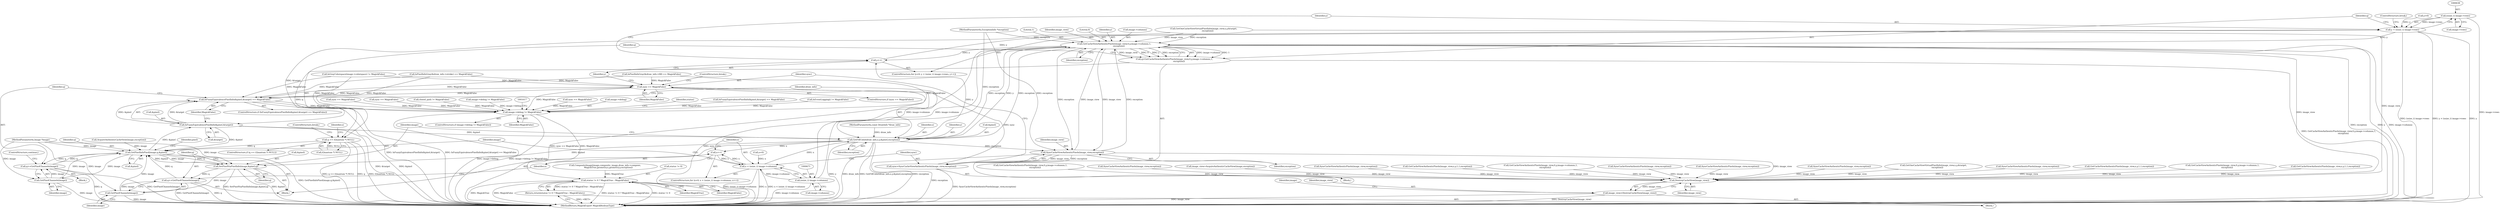digraph "0_ImageMagick_726812fa2fa7ce16bcf58f6e115f65427a1c0950_2@pointer" {
"1000637" [label="(Call,(ssize_t) image->rows)"];
"1000635" [label="(Call,y < (ssize_t) image->rows)"];
"1000648" [label="(Call,GetCacheViewAuthenticPixels(image_view,0,y,image->columns,1,\n              exception))"];
"1000642" [label="(Call,y++)"];
"1000646" [label="(Call,q=GetCacheViewAuthenticPixels(image_view,0,y,image->columns,1,\n              exception))"];
"1000658" [label="(Call,q == (Quantum *) NULL)"];
"1000678" [label="(Call,GetPixelInfoPixel(image,q,&pixel))"];
"1000685" [label="(Call,IsFuzzyEquivalencePixelInfo(&pixel,&target))"];
"1000684" [label="(Call,IsFuzzyEquivalencePixelInfo(&pixel,&target) == MagickFalse)"];
"1000719" [label="(Call,sync == MagickFalse)"];
"1001611" [label="(Call,image->debug != MagickFalse)"];
"1001623" [label="(Call,status != 0 ? MagickTrue : MagickFalse)"];
"1001622" [label="(Return,return(status != 0 ? MagickTrue : MagickFalse);)"];
"1000697" [label="(Call,GetFillColor(draw_info,x,y,&pixel,exception))"];
"1000675" [label="(Call,x++)"];
"1000668" [label="(Call,x < (ssize_t) image->columns)"];
"1000704" [label="(Call,SetPixelViaPixelInfo(image,&pixel,q))"];
"1000709" [label="(Call,q+=GetPixelChannels(image))"];
"1000711" [label="(Call,GetPixelChannels(image))"];
"1000715" [label="(Call,SyncCacheViewAuthenticPixels(image_view,exception))"];
"1000713" [label="(Call,sync=SyncCacheViewAuthenticPixels(image_view,exception))"];
"1001608" [label="(Call,DestroyCacheView(image_view))"];
"1001606" [label="(Call,image_view=DestroyCacheView(image_view))"];
"1000692" [label="(Call,q+=GetPixelChannels(image))"];
"1000694" [label="(Call,GetPixelChannels(image))"];
"1000670" [label="(Call,(ssize_t) image->columns)"];
"1000714" [label="(Identifier,sync)"];
"1000393" [label="(Call,SyncCacheViewAuthenticPixels(image_view,exception))"];
"1000685" [label="(Call,IsFuzzyEquivalencePixelInfo(&pixel,&target))"];
"1000693" [label="(Identifier,q)"];
"1000397" [label="(Call,sync == MagickFalse)"];
"1000632" [label="(Call,y=0)"];
"1000172" [label="(Call,IsPixelInfoGray(&draw_info->fill) == MagickFalse)"];
"1000686" [label="(Call,&pixel)"];
"1000664" [label="(ControlStructure,for (x=0; x < (ssize_t) image->columns; x++))"];
"1000642" [label="(Call,y++)"];
"1001629" [label="(MethodReturn,MagickExport MagickBooleanType)"];
"1001615" [label="(Identifier,MagickFalse)"];
"1000870" [label="(Call,SyncCacheViewAuthenticPixels(image_view,exception))"];
"1000695" [label="(Identifier,image)"];
"1000296" [label="(Call,GetOneCacheViewVirtualPixelInfo(image_view,x,y,&target,\n            exception))"];
"1000696" [label="(ControlStructure,continue;)"];
"1000660" [label="(Call,(Quantum *) NULL)"];
"1000677" [label="(Block,)"];
"1000658" [label="(Call,q == (Quantum *) NULL)"];
"1001611" [label="(Call,image->debug != MagickFalse)"];
"1000221" [label="(Call,AcquireAuthenticCacheView(image,exception))"];
"1000652" [label="(Call,image->columns)"];
"1000105" [label="(MethodParameterIn,const DrawInfo *draw_info)"];
"1000646" [label="(Call,q=GetCacheViewAuthenticPixels(image_view,0,y,image->columns,1,\n              exception))"];
"1000699" [label="(Identifier,x)"];
"1000688" [label="(Call,&target)"];
"1000670" [label="(Call,(ssize_t) image->columns)"];
"1000716" [label="(Identifier,image_view)"];
"1000678" [label="(Call,GetPixelInfoPixel(image,q,&pixel))"];
"1000561" [label="(Call,sync == MagickFalse)"];
"1000665" [label="(Call,x=0)"];
"1000285" [label="(Call,SyncCacheViewAuthenticPixels(image_view,exception))"];
"1001627" [label="(Identifier,MagickTrue)"];
"1001624" [label="(Call,status != 0)"];
"1000255" [label="(Call,GetCacheViewAuthenticPixels(image_view,x,y,1,1,exception))"];
"1000684" [label="(Call,IsFuzzyEquivalencePixelInfo(&pixel,&target) == MagickFalse)"];
"1000507" [label="(Call,GetCacheViewAuthenticPixels(image_view,0,y,image->columns,1,\n              exception))"];
"1001612" [label="(Call,image->debug)"];
"1000659" [label="(Identifier,q)"];
"1000635" [label="(Call,y < (ssize_t) image->rows)"];
"1000690" [label="(Identifier,MagickFalse)"];
"1001608" [label="(Call,DestroyCacheView(image_view))"];
"1001225" [label="(Call,GetCacheViewAuthenticPixels(image_view,x,y,1,1,exception))"];
"1000698" [label="(Identifier,draw_info)"];
"1000669" [label="(Identifier,x)"];
"1000822" [label="(Call,GetCacheViewAuthenticPixels(image_view,0,y,image->columns,1,\n              exception))"];
"1001264" [label="(Call,SyncCacheViewAuthenticPixels(image_view,exception))"];
"1000687" [label="(Identifier,pixel)"];
"1000657" [label="(ControlStructure,if (q == (Quantum *) NULL))"];
"1000666" [label="(Identifier,x)"];
"1000722" [label="(ControlStructure,break;)"];
"1000713" [label="(Call,sync=SyncCacheViewAuthenticPixels(image_view,exception))"];
"1000219" [label="(Call,image_view=AcquireAuthenticCacheView(image,exception))"];
"1000676" [label="(Identifier,x)"];
"1000683" [label="(ControlStructure,if (IsFuzzyEquivalencePixelInfo(&pixel,&target) == MagickFalse))"];
"1000108" [label="(Block,)"];
"1000655" [label="(Literal,1)"];
"1000680" [label="(Identifier,q)"];
"1001625" [label="(Identifier,status)"];
"1000360" [label="(Call,IsFuzzyEquivalencePixelInfo(&pixel,&target) == MagickFalse)"];
"1000656" [label="(Identifier,exception)"];
"1000681" [label="(Call,&pixel)"];
"1000557" [label="(Call,SyncCacheViewAuthenticPixels(image_view,exception))"];
"1000663" [label="(ControlStructure,break;)"];
"1000636" [label="(Identifier,y)"];
"1000694" [label="(Call,GetPixelChannels(image))"];
"1000649" [label="(Identifier,image_view)"];
"1001622" [label="(Return,return(status != 0 ? MagickTrue : MagickFalse);)"];
"1001339" [label="(Call,IsEventLogging() != MagickFalse)"];
"1000715" [label="(Call,SyncCacheViewAuthenticPixels(image_view,exception))"];
"1000647" [label="(Identifier,q)"];
"1000700" [label="(Identifier,y)"];
"1000703" [label="(Identifier,exception)"];
"1000631" [label="(ControlStructure,for (y=0; y < (ssize_t) image->rows; y++))"];
"1000648" [label="(Call,GetCacheViewAuthenticPixels(image_view,0,y,image->columns,1,\n              exception))"];
"1000719" [label="(Call,sync == MagickFalse)"];
"1000692" [label="(Call,q+=GetPixelChannels(image))"];
"1000637" [label="(Call,(ssize_t) image->rows)"];
"1000668" [label="(Call,x < (ssize_t) image->columns)"];
"1001606" [label="(Call,image_view=DestroyCacheView(image_view))"];
"1000723" [label="(ControlStructure,break;)"];
"1000639" [label="(Call,image->rows)"];
"1001607" [label="(Identifier,image_view)"];
"1000651" [label="(Identifier,y)"];
"1000709" [label="(Call,q+=GetPixelChannels(image))"];
"1000717" [label="(Identifier,exception)"];
"1000701" [label="(Call,&pixel)"];
"1000675" [label="(Call,x++)"];
"1000107" [label="(MethodParameterIn,ExceptionInfo *exception)"];
"1000710" [label="(Identifier,q)"];
"1000697" [label="(Call,GetFillColor(draw_info,x,y,&pixel,exception))"];
"1000721" [label="(Identifier,MagickFalse)"];
"1000581" [label="(Call,GetCacheViewAuthenticPixels(image_view,x,y,1,1,exception))"];
"1001174" [label="(Call,CompositeImage(image,composite_image,draw_info->compose,\n          MagickTrue,geometry.x,geometry.y,exception))"];
"1000324" [label="(Call,GetCacheViewAuthenticPixels(image_view,0,y,image->columns,1,\n              exception))"];
"1000104" [label="(MethodParameterIn,Image *image)"];
"1001628" [label="(Identifier,MagickFalse)"];
"1000718" [label="(ControlStructure,if (sync == MagickFalse))"];
"1000712" [label="(Identifier,image)"];
"1000679" [label="(Identifier,image)"];
"1000720" [label="(Identifier,sync)"];
"1000644" [label="(Block,)"];
"1000179" [label="(Call,IsPixelInfoGray(&draw_info->stroke) == MagickFalse)"];
"1000691" [label="(Block,)"];
"1000706" [label="(Call,&pixel)"];
"1000708" [label="(Identifier,q)"];
"1001613" [label="(Identifier,image)"];
"1000650" [label="(Literal,0)"];
"1000711" [label="(Call,GetPixelChannels(image))"];
"1001610" [label="(ControlStructure,if (image->debug != MagickFalse))"];
"1001609" [label="(Identifier,image_view)"];
"1000672" [label="(Call,image->columns)"];
"1000874" [label="(Call,sync == MagickFalse)"];
"1000624" [label="(Call,GetOneCacheViewVirtualPixelInfo(image_view,x,y,&target,\n            exception))"];
"1000643" [label="(Identifier,y)"];
"1000165" [label="(Call,IsGrayColorspace(image->colorspace) != MagickFalse)"];
"1000705" [label="(Identifier,image)"];
"1001623" [label="(Call,status != 0 ? MagickTrue : MagickFalse)"];
"1000613" [label="(Call,SyncCacheViewAuthenticPixels(image_view,exception))"];
"1000704" [label="(Call,SetPixelViaPixelInfo(image,&pixel,q))"];
"1001534" [label="(Call,closed_path != MagickFalse)"];
"1000115" [label="(Call,image->debug != MagickFalse)"];
"1000637" -> "1000635"  [label="AST: "];
"1000637" -> "1000639"  [label="CFG: "];
"1000638" -> "1000637"  [label="AST: "];
"1000639" -> "1000637"  [label="AST: "];
"1000635" -> "1000637"  [label="CFG: "];
"1000637" -> "1001629"  [label="DDG: image->rows"];
"1000637" -> "1000635"  [label="DDG: image->rows"];
"1000635" -> "1000631"  [label="AST: "];
"1000636" -> "1000635"  [label="AST: "];
"1000647" -> "1000635"  [label="CFG: "];
"1000723" -> "1000635"  [label="CFG: "];
"1000635" -> "1001629"  [label="DDG: (ssize_t) image->rows"];
"1000635" -> "1001629"  [label="DDG: y < (ssize_t) image->rows"];
"1000635" -> "1001629"  [label="DDG: y"];
"1000642" -> "1000635"  [label="DDG: y"];
"1000632" -> "1000635"  [label="DDG: y"];
"1000635" -> "1000648"  [label="DDG: y"];
"1000648" -> "1000646"  [label="AST: "];
"1000648" -> "1000656"  [label="CFG: "];
"1000649" -> "1000648"  [label="AST: "];
"1000650" -> "1000648"  [label="AST: "];
"1000651" -> "1000648"  [label="AST: "];
"1000652" -> "1000648"  [label="AST: "];
"1000655" -> "1000648"  [label="AST: "];
"1000656" -> "1000648"  [label="AST: "];
"1000646" -> "1000648"  [label="CFG: "];
"1000648" -> "1001629"  [label="DDG: exception"];
"1000648" -> "1001629"  [label="DDG: y"];
"1000648" -> "1001629"  [label="DDG: image->columns"];
"1000648" -> "1000642"  [label="DDG: y"];
"1000648" -> "1000646"  [label="DDG: image->columns"];
"1000648" -> "1000646"  [label="DDG: 1"];
"1000648" -> "1000646"  [label="DDG: image_view"];
"1000648" -> "1000646"  [label="DDG: 0"];
"1000648" -> "1000646"  [label="DDG: y"];
"1000648" -> "1000646"  [label="DDG: exception"];
"1000715" -> "1000648"  [label="DDG: image_view"];
"1000715" -> "1000648"  [label="DDG: exception"];
"1000624" -> "1000648"  [label="DDG: image_view"];
"1000624" -> "1000648"  [label="DDG: exception"];
"1000670" -> "1000648"  [label="DDG: image->columns"];
"1000697" -> "1000648"  [label="DDG: exception"];
"1000107" -> "1000648"  [label="DDG: exception"];
"1000648" -> "1000670"  [label="DDG: image->columns"];
"1000648" -> "1000697"  [label="DDG: y"];
"1000648" -> "1000697"  [label="DDG: exception"];
"1000648" -> "1000715"  [label="DDG: image_view"];
"1000648" -> "1000715"  [label="DDG: exception"];
"1000648" -> "1001608"  [label="DDG: image_view"];
"1000642" -> "1000631"  [label="AST: "];
"1000642" -> "1000643"  [label="CFG: "];
"1000643" -> "1000642"  [label="AST: "];
"1000636" -> "1000642"  [label="CFG: "];
"1000697" -> "1000642"  [label="DDG: y"];
"1000646" -> "1000644"  [label="AST: "];
"1000647" -> "1000646"  [label="AST: "];
"1000659" -> "1000646"  [label="CFG: "];
"1000646" -> "1001629"  [label="DDG: GetCacheViewAuthenticPixels(image_view,0,y,image->columns,1,\n              exception)"];
"1000646" -> "1000658"  [label="DDG: q"];
"1000658" -> "1000657"  [label="AST: "];
"1000658" -> "1000660"  [label="CFG: "];
"1000659" -> "1000658"  [label="AST: "];
"1000660" -> "1000658"  [label="AST: "];
"1000663" -> "1000658"  [label="CFG: "];
"1000666" -> "1000658"  [label="CFG: "];
"1000658" -> "1001629"  [label="DDG: (Quantum *) NULL"];
"1000658" -> "1001629"  [label="DDG: q == (Quantum *) NULL"];
"1000658" -> "1001629"  [label="DDG: q"];
"1000660" -> "1000658"  [label="DDG: NULL"];
"1000658" -> "1000678"  [label="DDG: q"];
"1000678" -> "1000677"  [label="AST: "];
"1000678" -> "1000681"  [label="CFG: "];
"1000679" -> "1000678"  [label="AST: "];
"1000680" -> "1000678"  [label="AST: "];
"1000681" -> "1000678"  [label="AST: "];
"1000687" -> "1000678"  [label="CFG: "];
"1000678" -> "1001629"  [label="DDG: GetPixelInfoPixel(image,q,&pixel)"];
"1000694" -> "1000678"  [label="DDG: image"];
"1000711" -> "1000678"  [label="DDG: image"];
"1000221" -> "1000678"  [label="DDG: image"];
"1000104" -> "1000678"  [label="DDG: image"];
"1000692" -> "1000678"  [label="DDG: q"];
"1000709" -> "1000678"  [label="DDG: q"];
"1000704" -> "1000678"  [label="DDG: &pixel"];
"1000685" -> "1000678"  [label="DDG: &pixel"];
"1000678" -> "1000685"  [label="DDG: &pixel"];
"1000678" -> "1000692"  [label="DDG: q"];
"1000678" -> "1000694"  [label="DDG: image"];
"1000678" -> "1000704"  [label="DDG: image"];
"1000678" -> "1000704"  [label="DDG: q"];
"1000685" -> "1000684"  [label="AST: "];
"1000685" -> "1000688"  [label="CFG: "];
"1000686" -> "1000685"  [label="AST: "];
"1000688" -> "1000685"  [label="AST: "];
"1000690" -> "1000685"  [label="CFG: "];
"1000685" -> "1001629"  [label="DDG: &pixel"];
"1000685" -> "1001629"  [label="DDG: &target"];
"1000685" -> "1000684"  [label="DDG: &pixel"];
"1000685" -> "1000684"  [label="DDG: &target"];
"1000624" -> "1000685"  [label="DDG: &target"];
"1000685" -> "1000697"  [label="DDG: &pixel"];
"1000684" -> "1000683"  [label="AST: "];
"1000684" -> "1000690"  [label="CFG: "];
"1000690" -> "1000684"  [label="AST: "];
"1000693" -> "1000684"  [label="CFG: "];
"1000698" -> "1000684"  [label="CFG: "];
"1000684" -> "1001629"  [label="DDG: IsFuzzyEquivalencePixelInfo(&pixel,&target) == MagickFalse"];
"1000684" -> "1001629"  [label="DDG: IsFuzzyEquivalencePixelInfo(&pixel,&target)"];
"1000172" -> "1000684"  [label="DDG: MagickFalse"];
"1000179" -> "1000684"  [label="DDG: MagickFalse"];
"1000719" -> "1000684"  [label="DDG: MagickFalse"];
"1000165" -> "1000684"  [label="DDG: MagickFalse"];
"1000684" -> "1000719"  [label="DDG: MagickFalse"];
"1000684" -> "1001611"  [label="DDG: MagickFalse"];
"1000719" -> "1000718"  [label="AST: "];
"1000719" -> "1000721"  [label="CFG: "];
"1000720" -> "1000719"  [label="AST: "];
"1000721" -> "1000719"  [label="AST: "];
"1000722" -> "1000719"  [label="CFG: "];
"1000643" -> "1000719"  [label="CFG: "];
"1000719" -> "1001629"  [label="DDG: sync"];
"1000719" -> "1001629"  [label="DDG: sync == MagickFalse"];
"1000713" -> "1000719"  [label="DDG: sync"];
"1000172" -> "1000719"  [label="DDG: MagickFalse"];
"1000179" -> "1000719"  [label="DDG: MagickFalse"];
"1000165" -> "1000719"  [label="DDG: MagickFalse"];
"1000719" -> "1001611"  [label="DDG: MagickFalse"];
"1001611" -> "1001610"  [label="AST: "];
"1001611" -> "1001615"  [label="CFG: "];
"1001612" -> "1001611"  [label="AST: "];
"1001615" -> "1001611"  [label="AST: "];
"1001617" -> "1001611"  [label="CFG: "];
"1001625" -> "1001611"  [label="CFG: "];
"1001611" -> "1001629"  [label="DDG: image->debug"];
"1001611" -> "1001629"  [label="DDG: image->debug != MagickFalse"];
"1000115" -> "1001611"  [label="DDG: image->debug"];
"1000172" -> "1001611"  [label="DDG: MagickFalse"];
"1000561" -> "1001611"  [label="DDG: MagickFalse"];
"1000179" -> "1001611"  [label="DDG: MagickFalse"];
"1001339" -> "1001611"  [label="DDG: MagickFalse"];
"1001534" -> "1001611"  [label="DDG: MagickFalse"];
"1000360" -> "1001611"  [label="DDG: MagickFalse"];
"1000874" -> "1001611"  [label="DDG: MagickFalse"];
"1000165" -> "1001611"  [label="DDG: MagickFalse"];
"1000397" -> "1001611"  [label="DDG: MagickFalse"];
"1001611" -> "1001623"  [label="DDG: MagickFalse"];
"1001623" -> "1001622"  [label="AST: "];
"1001623" -> "1001627"  [label="CFG: "];
"1001623" -> "1001628"  [label="CFG: "];
"1001624" -> "1001623"  [label="AST: "];
"1001627" -> "1001623"  [label="AST: "];
"1001628" -> "1001623"  [label="AST: "];
"1001622" -> "1001623"  [label="CFG: "];
"1001623" -> "1001629"  [label="DDG: status != 0 ? MagickTrue : MagickFalse"];
"1001623" -> "1001629"  [label="DDG: status != 0"];
"1001623" -> "1001629"  [label="DDG: MagickTrue"];
"1001623" -> "1001629"  [label="DDG: MagickFalse"];
"1001623" -> "1001622"  [label="DDG: status != 0 ? MagickTrue : MagickFalse"];
"1001174" -> "1001623"  [label="DDG: MagickTrue"];
"1001622" -> "1000108"  [label="AST: "];
"1001629" -> "1001622"  [label="CFG: "];
"1001622" -> "1001629"  [label="DDG: <RET>"];
"1000697" -> "1000677"  [label="AST: "];
"1000697" -> "1000703"  [label="CFG: "];
"1000698" -> "1000697"  [label="AST: "];
"1000699" -> "1000697"  [label="AST: "];
"1000700" -> "1000697"  [label="AST: "];
"1000701" -> "1000697"  [label="AST: "];
"1000703" -> "1000697"  [label="AST: "];
"1000705" -> "1000697"  [label="CFG: "];
"1000697" -> "1001629"  [label="DDG: y"];
"1000697" -> "1001629"  [label="DDG: GetFillColor(draw_info,x,y,&pixel,exception)"];
"1000697" -> "1001629"  [label="DDG: exception"];
"1000697" -> "1001629"  [label="DDG: draw_info"];
"1000697" -> "1000675"  [label="DDG: x"];
"1000105" -> "1000697"  [label="DDG: draw_info"];
"1000668" -> "1000697"  [label="DDG: x"];
"1000107" -> "1000697"  [label="DDG: exception"];
"1000697" -> "1000704"  [label="DDG: &pixel"];
"1000697" -> "1000715"  [label="DDG: exception"];
"1000675" -> "1000664"  [label="AST: "];
"1000675" -> "1000676"  [label="CFG: "];
"1000676" -> "1000675"  [label="AST: "];
"1000669" -> "1000675"  [label="CFG: "];
"1000675" -> "1000668"  [label="DDG: x"];
"1000668" -> "1000675"  [label="DDG: x"];
"1000668" -> "1000664"  [label="AST: "];
"1000668" -> "1000670"  [label="CFG: "];
"1000669" -> "1000668"  [label="AST: "];
"1000670" -> "1000668"  [label="AST: "];
"1000679" -> "1000668"  [label="CFG: "];
"1000714" -> "1000668"  [label="CFG: "];
"1000668" -> "1001629"  [label="DDG: x < (ssize_t) image->columns"];
"1000668" -> "1001629"  [label="DDG: (ssize_t) image->columns"];
"1000668" -> "1001629"  [label="DDG: x"];
"1000665" -> "1000668"  [label="DDG: x"];
"1000670" -> "1000668"  [label="DDG: image->columns"];
"1000704" -> "1000677"  [label="AST: "];
"1000704" -> "1000708"  [label="CFG: "];
"1000705" -> "1000704"  [label="AST: "];
"1000706" -> "1000704"  [label="AST: "];
"1000708" -> "1000704"  [label="AST: "];
"1000710" -> "1000704"  [label="CFG: "];
"1000704" -> "1001629"  [label="DDG: &pixel"];
"1000704" -> "1001629"  [label="DDG: SetPixelViaPixelInfo(image,&pixel,q)"];
"1000104" -> "1000704"  [label="DDG: image"];
"1000704" -> "1000709"  [label="DDG: q"];
"1000704" -> "1000711"  [label="DDG: image"];
"1000709" -> "1000677"  [label="AST: "];
"1000709" -> "1000711"  [label="CFG: "];
"1000710" -> "1000709"  [label="AST: "];
"1000711" -> "1000709"  [label="AST: "];
"1000676" -> "1000709"  [label="CFG: "];
"1000709" -> "1001629"  [label="DDG: GetPixelChannels(image)"];
"1000709" -> "1001629"  [label="DDG: q"];
"1000711" -> "1000709"  [label="DDG: image"];
"1000711" -> "1000712"  [label="CFG: "];
"1000712" -> "1000711"  [label="AST: "];
"1000711" -> "1001629"  [label="DDG: image"];
"1000104" -> "1000711"  [label="DDG: image"];
"1000715" -> "1000713"  [label="AST: "];
"1000715" -> "1000717"  [label="CFG: "];
"1000716" -> "1000715"  [label="AST: "];
"1000717" -> "1000715"  [label="AST: "];
"1000713" -> "1000715"  [label="CFG: "];
"1000715" -> "1001629"  [label="DDG: exception"];
"1000715" -> "1000713"  [label="DDG: image_view"];
"1000715" -> "1000713"  [label="DDG: exception"];
"1000107" -> "1000715"  [label="DDG: exception"];
"1000715" -> "1001608"  [label="DDG: image_view"];
"1000713" -> "1000644"  [label="AST: "];
"1000714" -> "1000713"  [label="AST: "];
"1000720" -> "1000713"  [label="CFG: "];
"1000713" -> "1001629"  [label="DDG: SyncCacheViewAuthenticPixels(image_view,exception)"];
"1001608" -> "1001606"  [label="AST: "];
"1001608" -> "1001609"  [label="CFG: "];
"1001609" -> "1001608"  [label="AST: "];
"1001606" -> "1001608"  [label="CFG: "];
"1001608" -> "1001606"  [label="DDG: image_view"];
"1000285" -> "1001608"  [label="DDG: image_view"];
"1000393" -> "1001608"  [label="DDG: image_view"];
"1000870" -> "1001608"  [label="DDG: image_view"];
"1000822" -> "1001608"  [label="DDG: image_view"];
"1000557" -> "1001608"  [label="DDG: image_view"];
"1000581" -> "1001608"  [label="DDG: image_view"];
"1000624" -> "1001608"  [label="DDG: image_view"];
"1000219" -> "1001608"  [label="DDG: image_view"];
"1000255" -> "1001608"  [label="DDG: image_view"];
"1000507" -> "1001608"  [label="DDG: image_view"];
"1000613" -> "1001608"  [label="DDG: image_view"];
"1001264" -> "1001608"  [label="DDG: image_view"];
"1000296" -> "1001608"  [label="DDG: image_view"];
"1001225" -> "1001608"  [label="DDG: image_view"];
"1000324" -> "1001608"  [label="DDG: image_view"];
"1001606" -> "1000108"  [label="AST: "];
"1001607" -> "1001606"  [label="AST: "];
"1001613" -> "1001606"  [label="CFG: "];
"1001606" -> "1001629"  [label="DDG: image_view"];
"1001606" -> "1001629"  [label="DDG: DestroyCacheView(image_view)"];
"1000692" -> "1000691"  [label="AST: "];
"1000692" -> "1000694"  [label="CFG: "];
"1000693" -> "1000692"  [label="AST: "];
"1000694" -> "1000692"  [label="AST: "];
"1000696" -> "1000692"  [label="CFG: "];
"1000692" -> "1001629"  [label="DDG: q"];
"1000692" -> "1001629"  [label="DDG: GetPixelChannels(image)"];
"1000694" -> "1000692"  [label="DDG: image"];
"1000694" -> "1000695"  [label="CFG: "];
"1000695" -> "1000694"  [label="AST: "];
"1000694" -> "1001629"  [label="DDG: image"];
"1000104" -> "1000694"  [label="DDG: image"];
"1000670" -> "1000672"  [label="CFG: "];
"1000671" -> "1000670"  [label="AST: "];
"1000672" -> "1000670"  [label="AST: "];
"1000670" -> "1001629"  [label="DDG: image->columns"];
}
